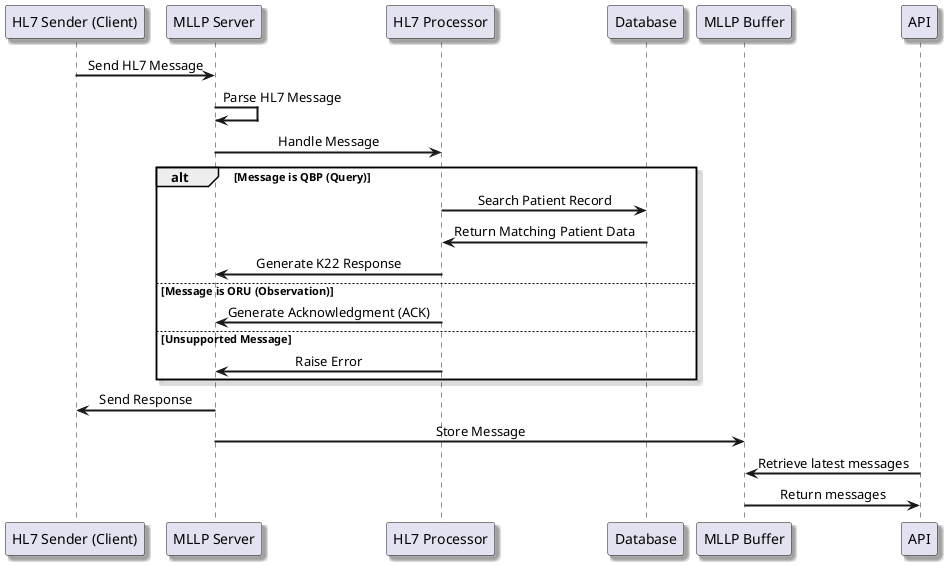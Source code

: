 @startuml

skinparam componentStyle uml2
skinparam defaultFontName Arial
skinparam defaultTextAlignment center
skinparam shadowing true
skinparam arrowThickness 2
skinparam componentBorderColor Black
skinparam queueBackgroundColor LightGray

participant "HL7 Sender (Client)" as Sender
participant "MLLP Server" as Server
participant "HL7 Processor" as Processor
participant "Database" as DB
participant "MLLP Buffer" as Buffer
participant "API" as API

Sender -> Server: Send HL7 Message
Server -> Server: Parse HL7 Message
Server -> Processor: Handle Message

alt Message is QBP (Query)
    Processor -> DB: Search Patient Record
    DB -> Processor: Return Matching Patient Data
    Processor -> Server: Generate K22 Response
else Message is ORU (Observation)
    Processor -> Server: Generate Acknowledgment (ACK)
else Unsupported Message
    Processor -> Server: Raise Error
end

Server -> Sender: Send Response
Server -> Buffer: Store Message
API -> Buffer: Retrieve latest messages
Buffer -> API: Return messages

@enduml
